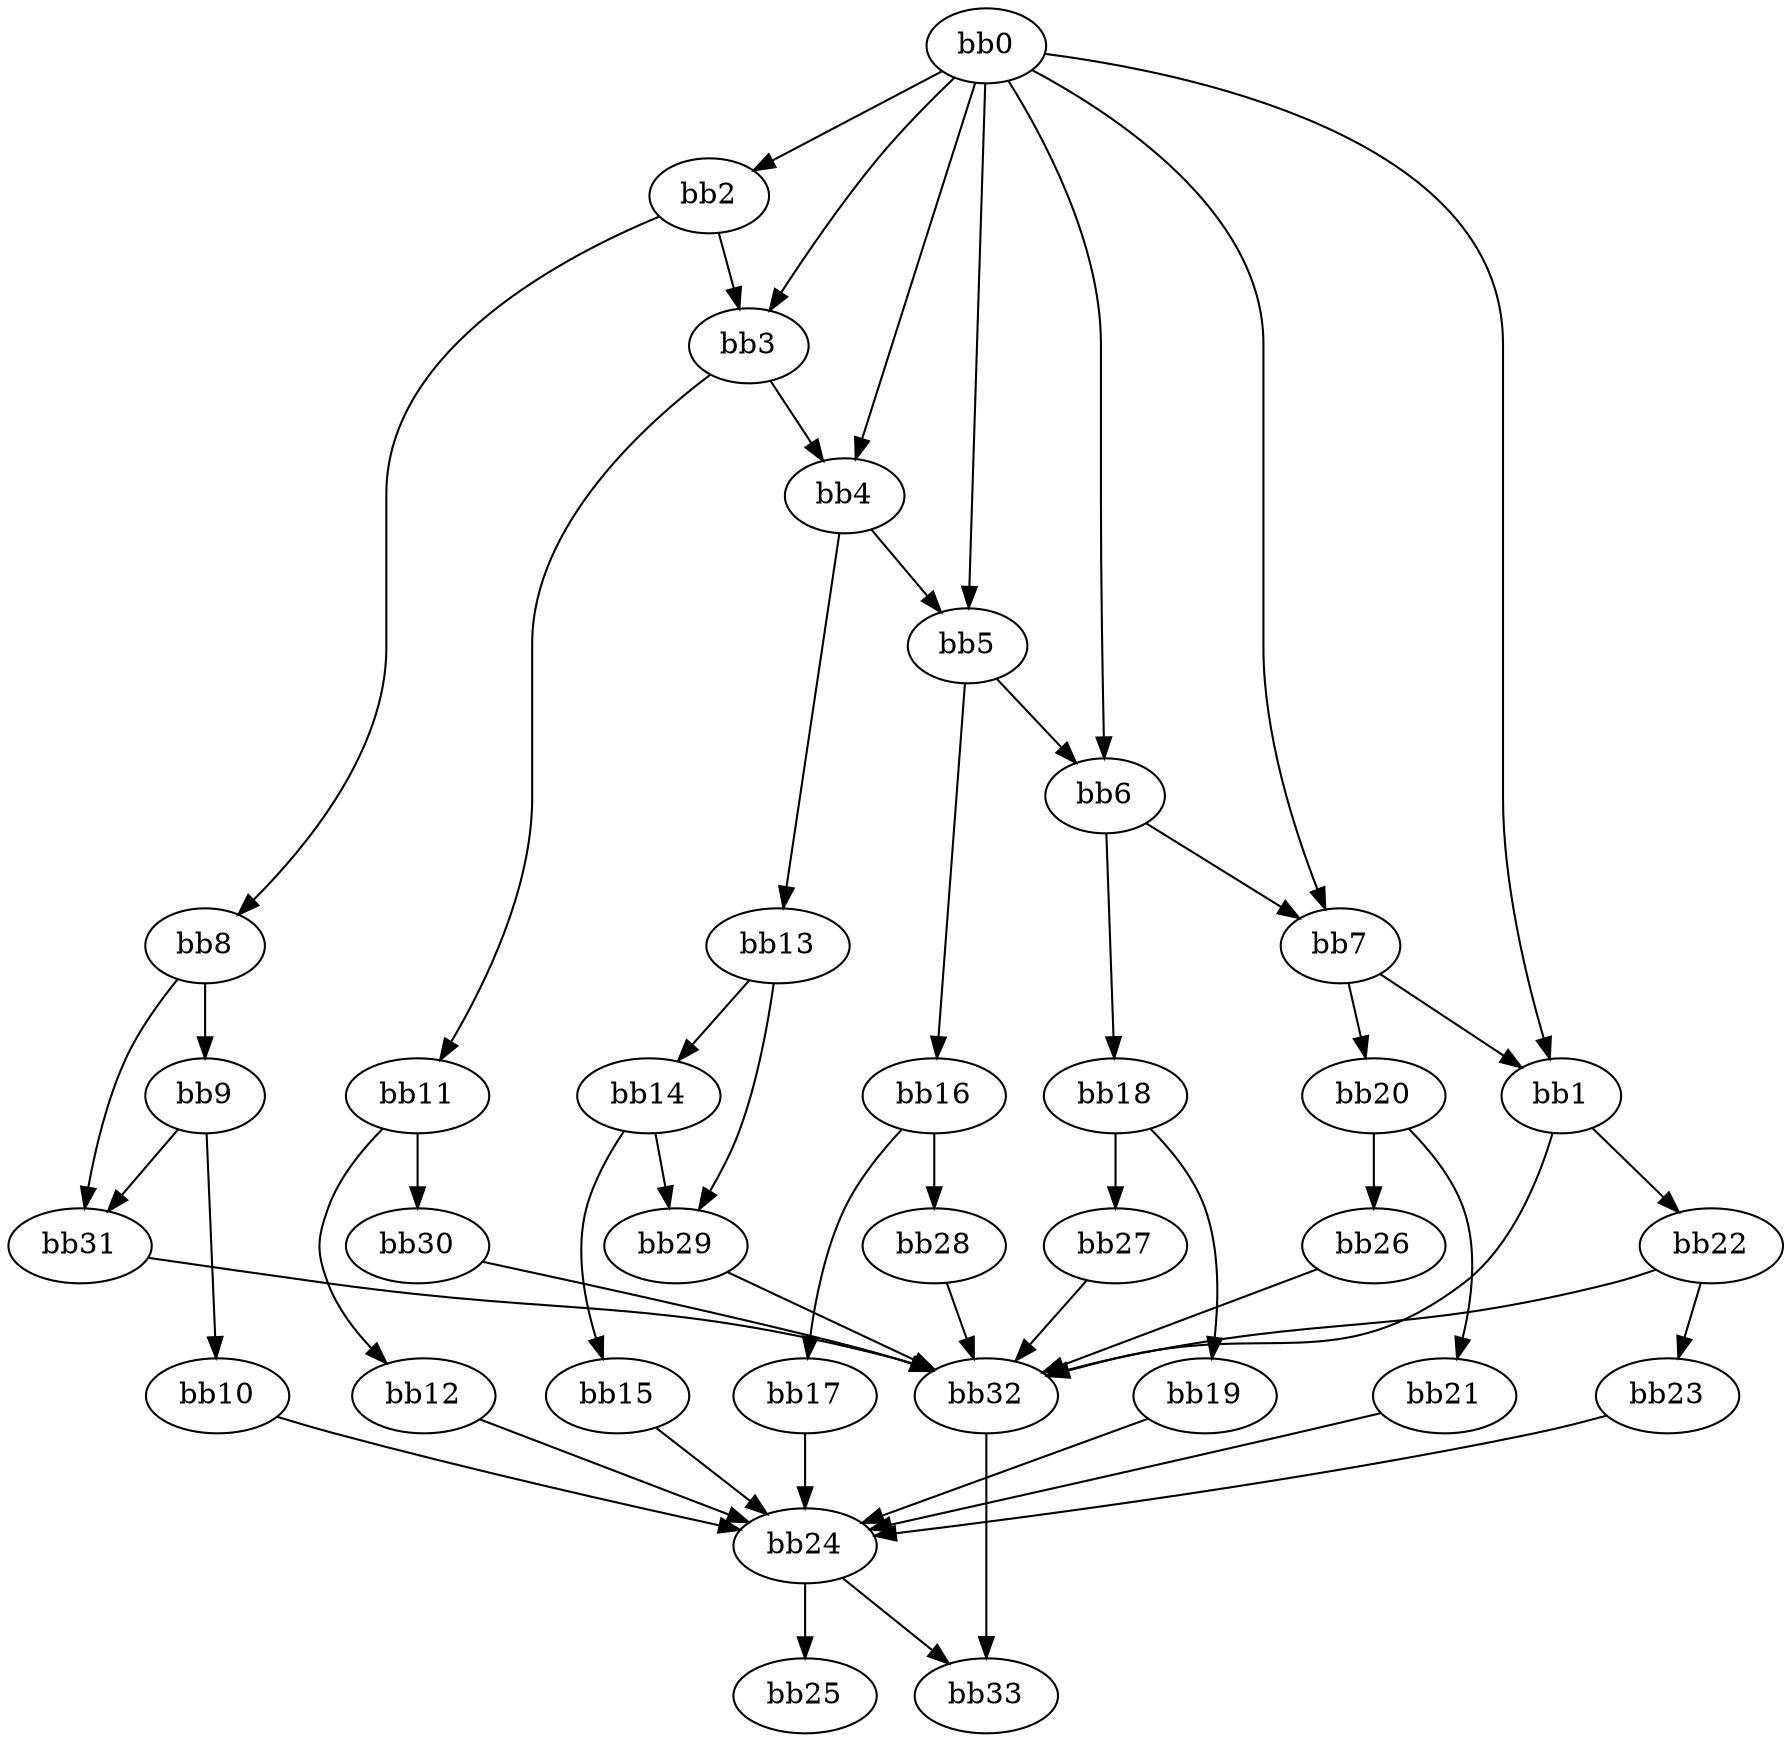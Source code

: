 digraph {
    0 [ label = "bb0\l" ]
    1 [ label = "bb1\l" ]
    2 [ label = "bb2\l" ]
    3 [ label = "bb3\l" ]
    4 [ label = "bb4\l" ]
    5 [ label = "bb5\l" ]
    6 [ label = "bb6\l" ]
    7 [ label = "bb7\l" ]
    8 [ label = "bb8\l" ]
    9 [ label = "bb9\l" ]
    10 [ label = "bb10\l" ]
    11 [ label = "bb11\l" ]
    12 [ label = "bb12\l" ]
    13 [ label = "bb13\l" ]
    14 [ label = "bb14\l" ]
    15 [ label = "bb15\l" ]
    16 [ label = "bb16\l" ]
    17 [ label = "bb17\l" ]
    18 [ label = "bb18\l" ]
    19 [ label = "bb19\l" ]
    20 [ label = "bb20\l" ]
    21 [ label = "bb21\l" ]
    22 [ label = "bb22\l" ]
    23 [ label = "bb23\l" ]
    24 [ label = "bb24\l" ]
    25 [ label = "bb25\l" ]
    26 [ label = "bb26\l" ]
    27 [ label = "bb27\l" ]
    28 [ label = "bb28\l" ]
    29 [ label = "bb29\l" ]
    30 [ label = "bb30\l" ]
    31 [ label = "bb31\l" ]
    32 [ label = "bb32\l" ]
    33 [ label = "bb33\l" ]
    0 -> 1 [ ]
    0 -> 2 [ ]
    0 -> 3 [ ]
    0 -> 4 [ ]
    0 -> 5 [ ]
    0 -> 6 [ ]
    0 -> 7 [ ]
    1 -> 22 [ ]
    1 -> 32 [ ]
    2 -> 3 [ ]
    2 -> 8 [ ]
    3 -> 4 [ ]
    3 -> 11 [ ]
    4 -> 5 [ ]
    4 -> 13 [ ]
    5 -> 6 [ ]
    5 -> 16 [ ]
    6 -> 7 [ ]
    6 -> 18 [ ]
    7 -> 1 [ ]
    7 -> 20 [ ]
    8 -> 9 [ ]
    8 -> 31 [ ]
    9 -> 10 [ ]
    9 -> 31 [ ]
    10 -> 24 [ ]
    11 -> 12 [ ]
    11 -> 30 [ ]
    12 -> 24 [ ]
    13 -> 14 [ ]
    13 -> 29 [ ]
    14 -> 15 [ ]
    14 -> 29 [ ]
    15 -> 24 [ ]
    16 -> 17 [ ]
    16 -> 28 [ ]
    17 -> 24 [ ]
    18 -> 19 [ ]
    18 -> 27 [ ]
    19 -> 24 [ ]
    20 -> 21 [ ]
    20 -> 26 [ ]
    21 -> 24 [ ]
    22 -> 23 [ ]
    22 -> 32 [ ]
    23 -> 24 [ ]
    24 -> 25 [ ]
    24 -> 33 [ ]
    26 -> 32 [ ]
    27 -> 32 [ ]
    28 -> 32 [ ]
    29 -> 32 [ ]
    30 -> 32 [ ]
    31 -> 32 [ ]
    32 -> 33 [ ]
}

